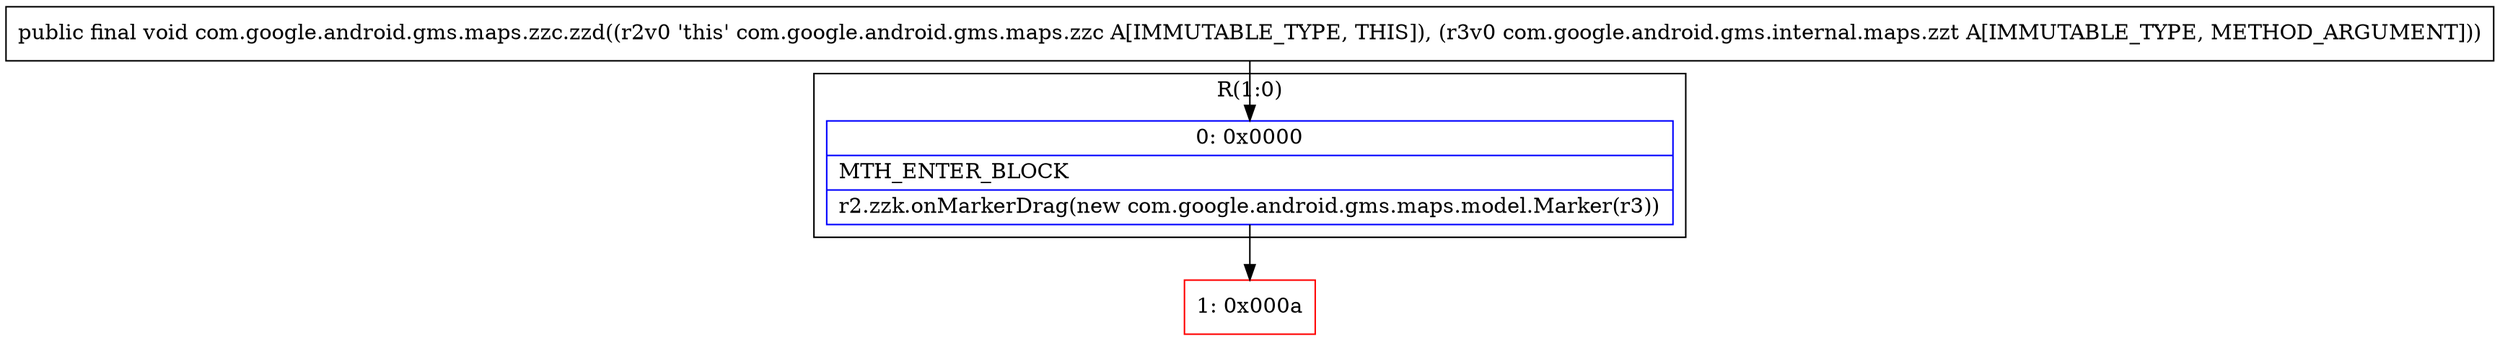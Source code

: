 digraph "CFG forcom.google.android.gms.maps.zzc.zzd(Lcom\/google\/android\/gms\/internal\/maps\/zzt;)V" {
subgraph cluster_Region_1163539295 {
label = "R(1:0)";
node [shape=record,color=blue];
Node_0 [shape=record,label="{0\:\ 0x0000|MTH_ENTER_BLOCK\l|r2.zzk.onMarkerDrag(new com.google.android.gms.maps.model.Marker(r3))\l}"];
}
Node_1 [shape=record,color=red,label="{1\:\ 0x000a}"];
MethodNode[shape=record,label="{public final void com.google.android.gms.maps.zzc.zzd((r2v0 'this' com.google.android.gms.maps.zzc A[IMMUTABLE_TYPE, THIS]), (r3v0 com.google.android.gms.internal.maps.zzt A[IMMUTABLE_TYPE, METHOD_ARGUMENT])) }"];
MethodNode -> Node_0;
Node_0 -> Node_1;
}

